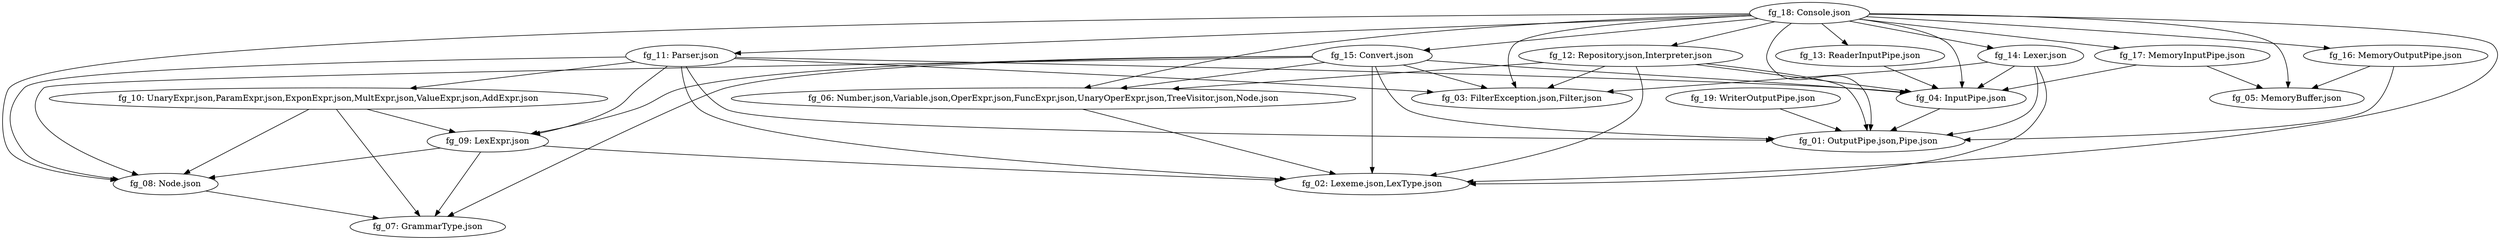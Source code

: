 digraph G { 
"fg_04: InputPipe.json" -> "fg_01: OutputPipe.json,Pipe.json"; 
"fg_06: Number.json,Variable.json,OperExpr.json,FuncExpr.json,UnaryOperExpr.json,TreeVisitor.json,Node.json" -> "fg_02: Lexeme.json,LexType.json"; 
"fg_08: Node.json" -> "fg_07: GrammarType.json"; 
"fg_09: LexExpr.json" -> "fg_08: Node.json"; 
"fg_09: LexExpr.json" -> "fg_02: Lexeme.json,LexType.json"; 
"fg_09: LexExpr.json" -> "fg_07: GrammarType.json"; 
"fg_10: UnaryExpr.json,ParamExpr.json,ExponExpr.json,MultExpr.json,ValueExpr.json,AddExpr.json" -> "fg_08: Node.json"; 
"fg_10: UnaryExpr.json,ParamExpr.json,ExponExpr.json,MultExpr.json,ValueExpr.json,AddExpr.json" -> "fg_09: LexExpr.json"; 
"fg_10: UnaryExpr.json,ParamExpr.json,ExponExpr.json,MultExpr.json,ValueExpr.json,AddExpr.json" -> "fg_07: GrammarType.json"; 
"fg_11: Parser.json" -> "fg_04: InputPipe.json"; 
"fg_11: Parser.json" -> "fg_08: Node.json"; 
"fg_11: Parser.json" -> "fg_09: LexExpr.json"; 
"fg_11: Parser.json" -> "fg_10: UnaryExpr.json,ParamExpr.json,ExponExpr.json,MultExpr.json,ValueExpr.json,AddExpr.json"; 
"fg_11: Parser.json" -> "fg_02: Lexeme.json,LexType.json"; 
"fg_11: Parser.json" -> "fg_01: OutputPipe.json,Pipe.json"; 
"fg_11: Parser.json" -> "fg_03: FilterException.json,Filter.json"; 
"fg_12: Repository.json,Interpreter.json" -> "fg_04: InputPipe.json"; 
"fg_12: Repository.json,Interpreter.json" -> "fg_06: Number.json,Variable.json,OperExpr.json,FuncExpr.json,UnaryOperExpr.json,TreeVisitor.json,Node.json"; 
"fg_12: Repository.json,Interpreter.json" -> "fg_02: Lexeme.json,LexType.json"; 
"fg_12: Repository.json,Interpreter.json" -> "fg_01: OutputPipe.json,Pipe.json"; 
"fg_12: Repository.json,Interpreter.json" -> "fg_03: FilterException.json,Filter.json"; 
"fg_13: ReaderInputPipe.json" -> "fg_04: InputPipe.json"; 
"fg_14: Lexer.json" -> "fg_04: InputPipe.json"; 
"fg_14: Lexer.json" -> "fg_02: Lexeme.json,LexType.json"; 
"fg_14: Lexer.json" -> "fg_01: OutputPipe.json,Pipe.json"; 
"fg_14: Lexer.json" -> "fg_03: FilterException.json,Filter.json"; 
"fg_15: Convert.json" -> "fg_04: InputPipe.json"; 
"fg_15: Convert.json" -> "fg_09: LexExpr.json"; 
"fg_15: Convert.json" -> "fg_08: Node.json"; 
"fg_15: Convert.json" -> "fg_06: Number.json,Variable.json,OperExpr.json,FuncExpr.json,UnaryOperExpr.json,TreeVisitor.json,Node.json"; 
"fg_15: Convert.json" -> "fg_02: Lexeme.json,LexType.json"; 
"fg_15: Convert.json" -> "fg_07: GrammarType.json"; 
"fg_15: Convert.json" -> "fg_01: OutputPipe.json,Pipe.json"; 
"fg_15: Convert.json" -> "fg_03: FilterException.json,Filter.json"; 
"fg_16: MemoryOutputPipe.json" -> "fg_01: OutputPipe.json,Pipe.json"; 
"fg_16: MemoryOutputPipe.json" -> "fg_05: MemoryBuffer.json"; 
"fg_17: MemoryInputPipe.json" -> "fg_04: InputPipe.json"; 
"fg_17: MemoryInputPipe.json" -> "fg_05: MemoryBuffer.json"; 
"fg_18: Console.json" -> "fg_12: Repository.json,Interpreter.json"; 
"fg_18: Console.json" -> "fg_17: MemoryInputPipe.json"; 
"fg_18: Console.json" -> "fg_08: Node.json"; 
"fg_18: Console.json" -> "fg_06: Number.json,Variable.json,OperExpr.json,FuncExpr.json,UnaryOperExpr.json,TreeVisitor.json,Node.json"; 
"fg_18: Console.json" -> "fg_13: ReaderInputPipe.json"; 
"fg_18: Console.json" -> "fg_11: Parser.json"; 
"fg_18: Console.json" -> "fg_01: OutputPipe.json,Pipe.json"; 
"fg_18: Console.json" -> "fg_05: MemoryBuffer.json"; 
"fg_18: Console.json" -> "fg_15: Convert.json"; 
"fg_18: Console.json" -> "fg_14: Lexer.json"; 
"fg_18: Console.json" -> "fg_04: InputPipe.json"; 
"fg_18: Console.json" -> "fg_02: Lexeme.json,LexType.json"; 
"fg_18: Console.json" -> "fg_16: MemoryOutputPipe.json"; 
"fg_18: Console.json" -> "fg_03: FilterException.json,Filter.json"; 
"fg_19: WriterOutputPipe.json" -> "fg_01: OutputPipe.json,Pipe.json"; 
}